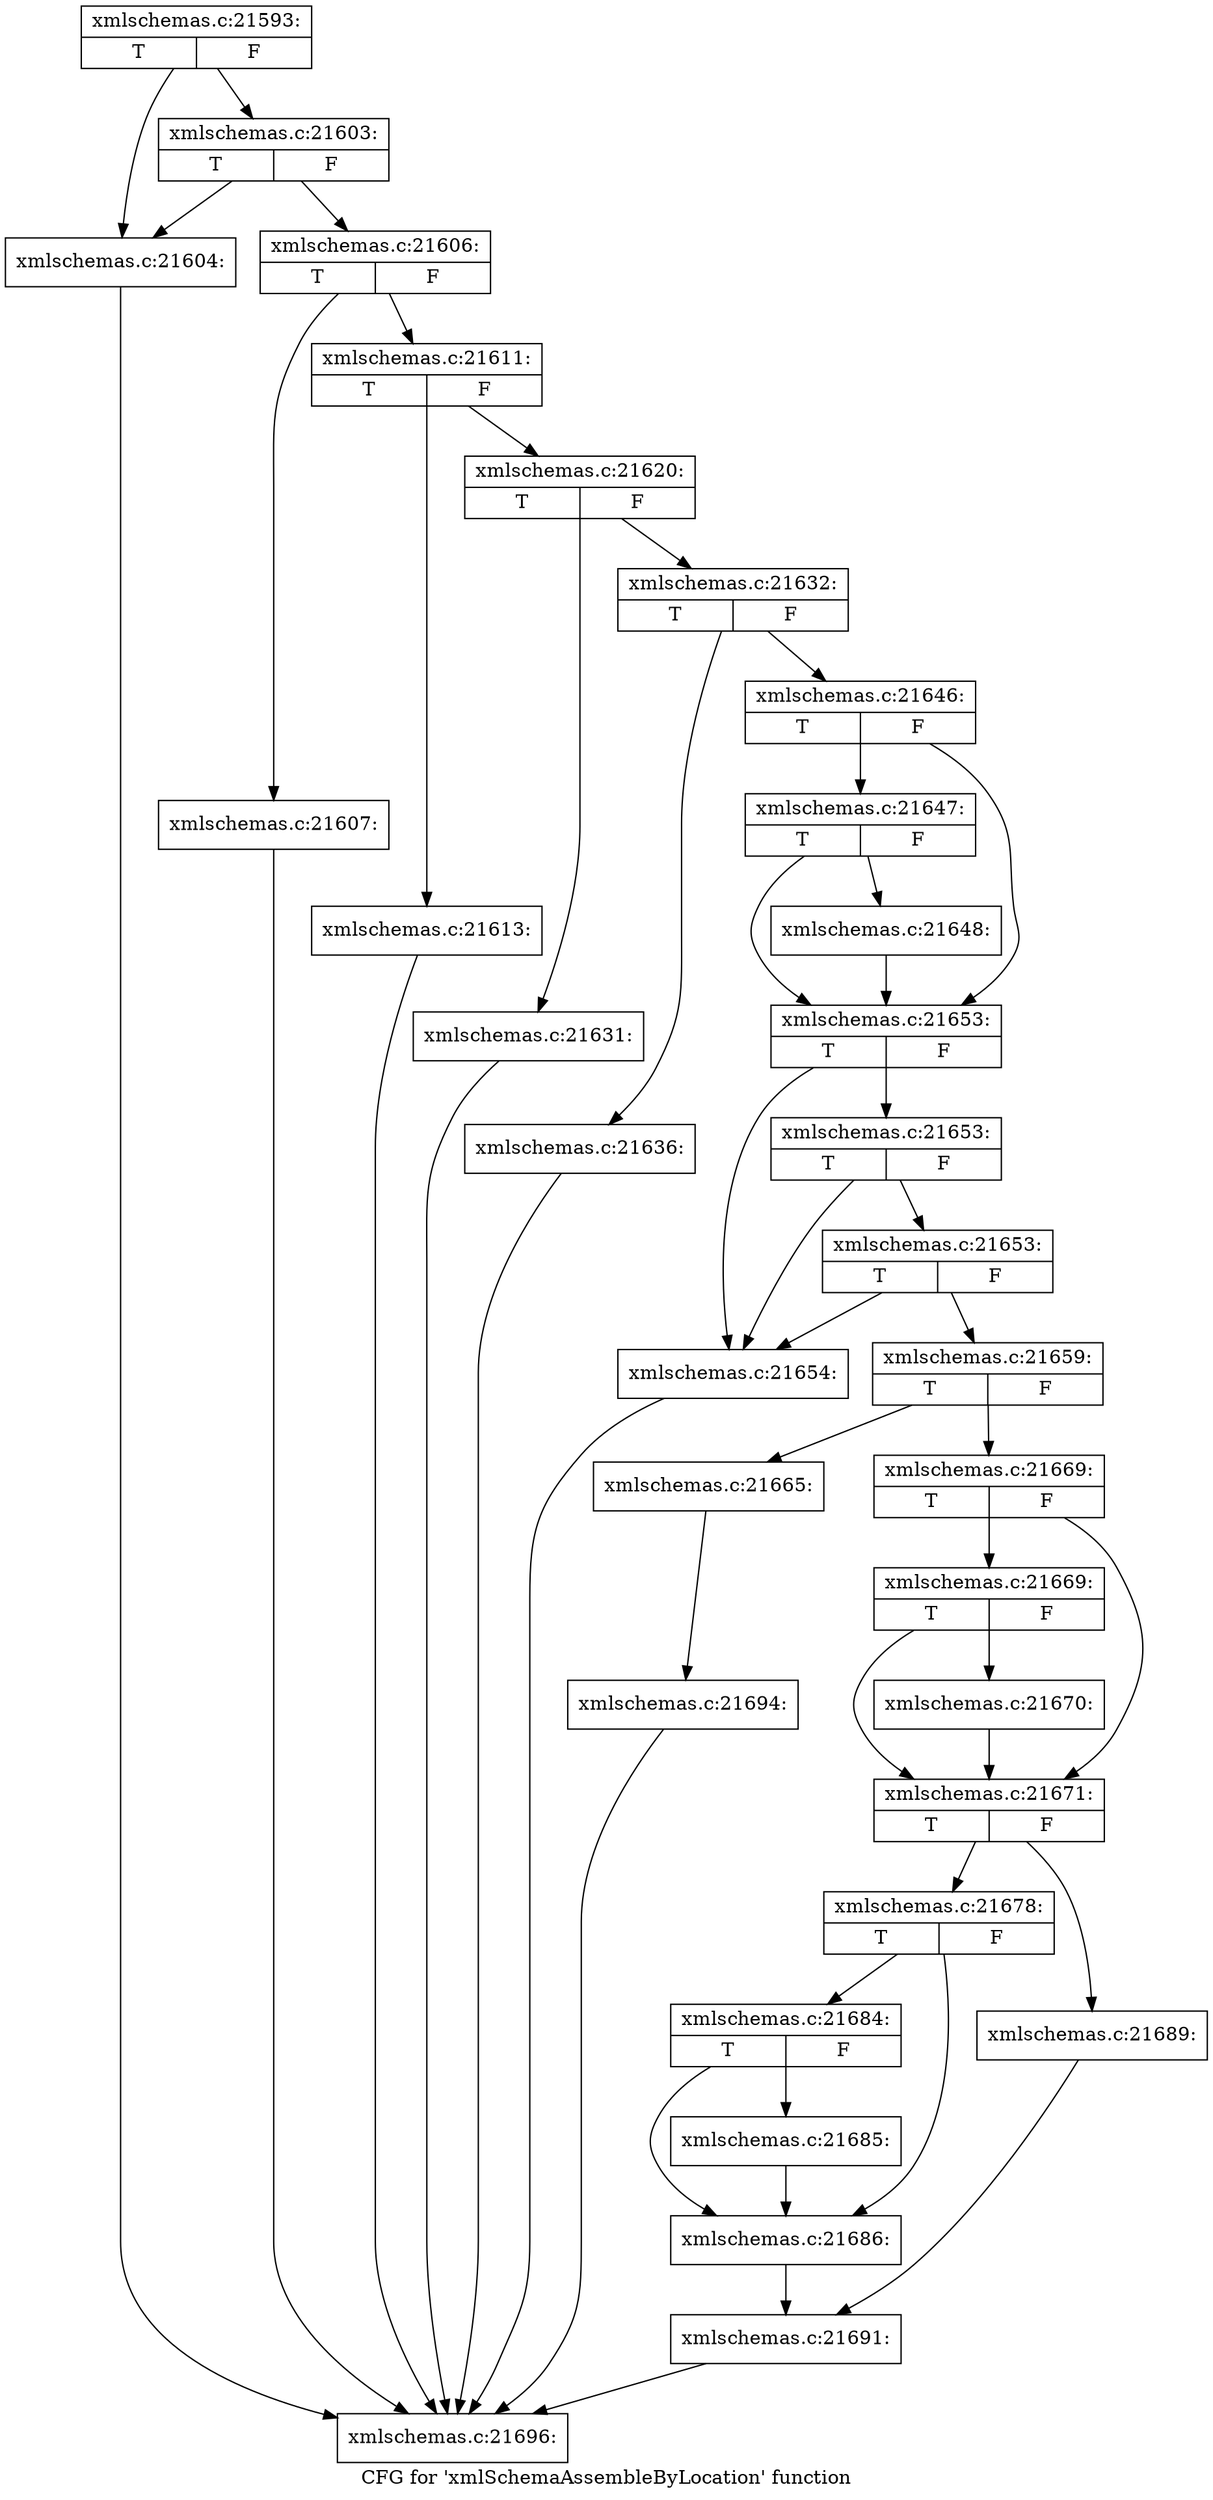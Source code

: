 digraph "CFG for 'xmlSchemaAssembleByLocation' function" {
	label="CFG for 'xmlSchemaAssembleByLocation' function";

	Node0x54d1710 [shape=record,label="{xmlschemas.c:21593:|{<s0>T|<s1>F}}"];
	Node0x54d1710 -> Node0x54d3550;
	Node0x54d1710 -> Node0x54d35f0;
	Node0x54d35f0 [shape=record,label="{xmlschemas.c:21603:|{<s0>T|<s1>F}}"];
	Node0x54d35f0 -> Node0x54d3550;
	Node0x54d35f0 -> Node0x54d35a0;
	Node0x54d3550 [shape=record,label="{xmlschemas.c:21604:}"];
	Node0x54d3550 -> Node0x54d21c0;
	Node0x54d35a0 [shape=record,label="{xmlschemas.c:21606:|{<s0>T|<s1>F}}"];
	Node0x54d35a0 -> Node0x54d3d10;
	Node0x54d35a0 -> Node0x54d3d60;
	Node0x54d3d10 [shape=record,label="{xmlschemas.c:21607:}"];
	Node0x54d3d10 -> Node0x54d21c0;
	Node0x54d3d60 [shape=record,label="{xmlschemas.c:21611:|{<s0>T|<s1>F}}"];
	Node0x54d3d60 -> Node0x54d4bd0;
	Node0x54d3d60 -> Node0x54d4c20;
	Node0x54d4bd0 [shape=record,label="{xmlschemas.c:21613:}"];
	Node0x54d4bd0 -> Node0x54d21c0;
	Node0x54d4c20 [shape=record,label="{xmlschemas.c:21620:|{<s0>T|<s1>F}}"];
	Node0x54d4c20 -> Node0x54d5f70;
	Node0x54d4c20 -> Node0x54d5fc0;
	Node0x54d5f70 [shape=record,label="{xmlschemas.c:21631:}"];
	Node0x54d5f70 -> Node0x54d21c0;
	Node0x54d5fc0 [shape=record,label="{xmlschemas.c:21632:|{<s0>T|<s1>F}}"];
	Node0x54d5fc0 -> Node0x54d6480;
	Node0x54d5fc0 -> Node0x54d64d0;
	Node0x54d6480 [shape=record,label="{xmlschemas.c:21636:}"];
	Node0x54d6480 -> Node0x54d21c0;
	Node0x54d64d0 [shape=record,label="{xmlschemas.c:21646:|{<s0>T|<s1>F}}"];
	Node0x54d64d0 -> Node0x54d7180;
	Node0x54d64d0 -> Node0x54d7130;
	Node0x54d7180 [shape=record,label="{xmlschemas.c:21647:|{<s0>T|<s1>F}}"];
	Node0x54d7180 -> Node0x54d70e0;
	Node0x54d7180 -> Node0x54d7130;
	Node0x54d70e0 [shape=record,label="{xmlschemas.c:21648:}"];
	Node0x54d70e0 -> Node0x54d7130;
	Node0x54d7130 [shape=record,label="{xmlschemas.c:21653:|{<s0>T|<s1>F}}"];
	Node0x54d7130 -> Node0x54d7d30;
	Node0x54d7130 -> Node0x54d7dd0;
	Node0x54d7dd0 [shape=record,label="{xmlschemas.c:21653:|{<s0>T|<s1>F}}"];
	Node0x54d7dd0 -> Node0x54d80e0;
	Node0x54d7dd0 -> Node0x54d7d30;
	Node0x54d80e0 [shape=record,label="{xmlschemas.c:21653:|{<s0>T|<s1>F}}"];
	Node0x54d80e0 -> Node0x54d7d80;
	Node0x54d80e0 -> Node0x54d7d30;
	Node0x54d7d30 [shape=record,label="{xmlschemas.c:21654:}"];
	Node0x54d7d30 -> Node0x54d21c0;
	Node0x54d7d80 [shape=record,label="{xmlschemas.c:21659:|{<s0>T|<s1>F}}"];
	Node0x54d7d80 -> Node0x54d93f0;
	Node0x54d7d80 -> Node0x54d9440;
	Node0x54d93f0 [shape=record,label="{xmlschemas.c:21665:}"];
	Node0x54d93f0 -> Node0x54da1b0;
	Node0x54d9440 [shape=record,label="{xmlschemas.c:21669:|{<s0>T|<s1>F}}"];
	Node0x54d9440 -> Node0x54da430;
	Node0x54d9440 -> Node0x54da3e0;
	Node0x54da430 [shape=record,label="{xmlschemas.c:21669:|{<s0>T|<s1>F}}"];
	Node0x54da430 -> Node0x54da390;
	Node0x54da430 -> Node0x54da3e0;
	Node0x54da390 [shape=record,label="{xmlschemas.c:21670:}"];
	Node0x54da390 -> Node0x54da3e0;
	Node0x54da3e0 [shape=record,label="{xmlschemas.c:21671:|{<s0>T|<s1>F}}"];
	Node0x54da3e0 -> Node0x54dade0;
	Node0x54da3e0 -> Node0x54dae80;
	Node0x54dade0 [shape=record,label="{xmlschemas.c:21678:|{<s0>T|<s1>F}}"];
	Node0x54dade0 -> Node0x54db840;
	Node0x54dade0 -> Node0x54db7f0;
	Node0x54db840 [shape=record,label="{xmlschemas.c:21684:|{<s0>T|<s1>F}}"];
	Node0x54db840 -> Node0x54db7a0;
	Node0x54db840 -> Node0x54db7f0;
	Node0x54db7a0 [shape=record,label="{xmlschemas.c:21685:}"];
	Node0x54db7a0 -> Node0x54db7f0;
	Node0x54db7f0 [shape=record,label="{xmlschemas.c:21686:}"];
	Node0x54db7f0 -> Node0x54dae30;
	Node0x54dae80 [shape=record,label="{xmlschemas.c:21689:}"];
	Node0x54dae80 -> Node0x54dae30;
	Node0x54dae30 [shape=record,label="{xmlschemas.c:21691:}"];
	Node0x54dae30 -> Node0x54d21c0;
	Node0x54da1b0 [shape=record,label="{xmlschemas.c:21694:}"];
	Node0x54da1b0 -> Node0x54d21c0;
	Node0x54d21c0 [shape=record,label="{xmlschemas.c:21696:}"];
}
